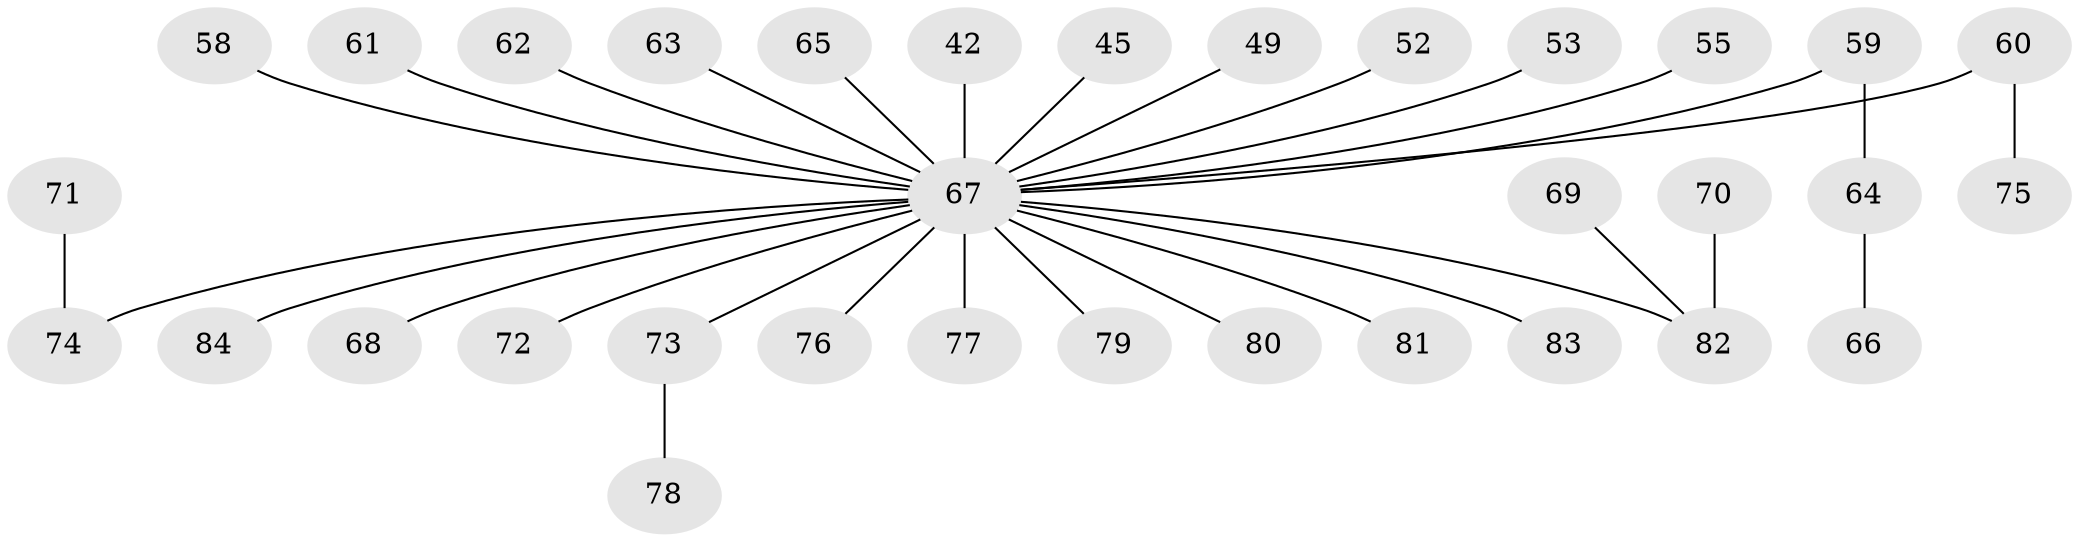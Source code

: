// original degree distribution, {6: 0.03571428571428571, 7: 0.011904761904761904, 3: 0.13095238095238096, 2: 0.21428571428571427, 5: 0.03571428571428571, 4: 0.03571428571428571, 1: 0.5357142857142857}
// Generated by graph-tools (version 1.1) at 2025/56/03/04/25 21:56:57]
// undirected, 33 vertices, 32 edges
graph export_dot {
graph [start="1"]
  node [color=gray90,style=filled];
  42;
  45;
  49;
  52;
  53;
  55;
  58;
  59;
  60;
  61 [super="+43"];
  62;
  63;
  64;
  65;
  66;
  67 [super="+35+36+34+12+18+56+22+26+40+27+54+28+41+31"];
  68;
  69;
  70;
  71;
  72;
  73;
  74 [super="+57"];
  75;
  76;
  77;
  78;
  79;
  80;
  81;
  82 [super="+37+44+38+47"];
  83;
  84;
  42 -- 67;
  45 -- 67;
  49 -- 67;
  52 -- 67;
  53 -- 67;
  55 -- 67;
  58 -- 67;
  59 -- 64;
  59 -- 67;
  60 -- 75;
  60 -- 67;
  61 -- 67;
  62 -- 67;
  63 -- 67;
  64 -- 66;
  65 -- 67;
  67 -- 68;
  67 -- 77;
  67 -- 80;
  67 -- 72;
  67 -- 73;
  67 -- 76;
  67 -- 81;
  67 -- 82;
  67 -- 84;
  67 -- 83;
  67 -- 79;
  67 -- 74;
  69 -- 82;
  70 -- 82;
  71 -- 74;
  73 -- 78;
}
